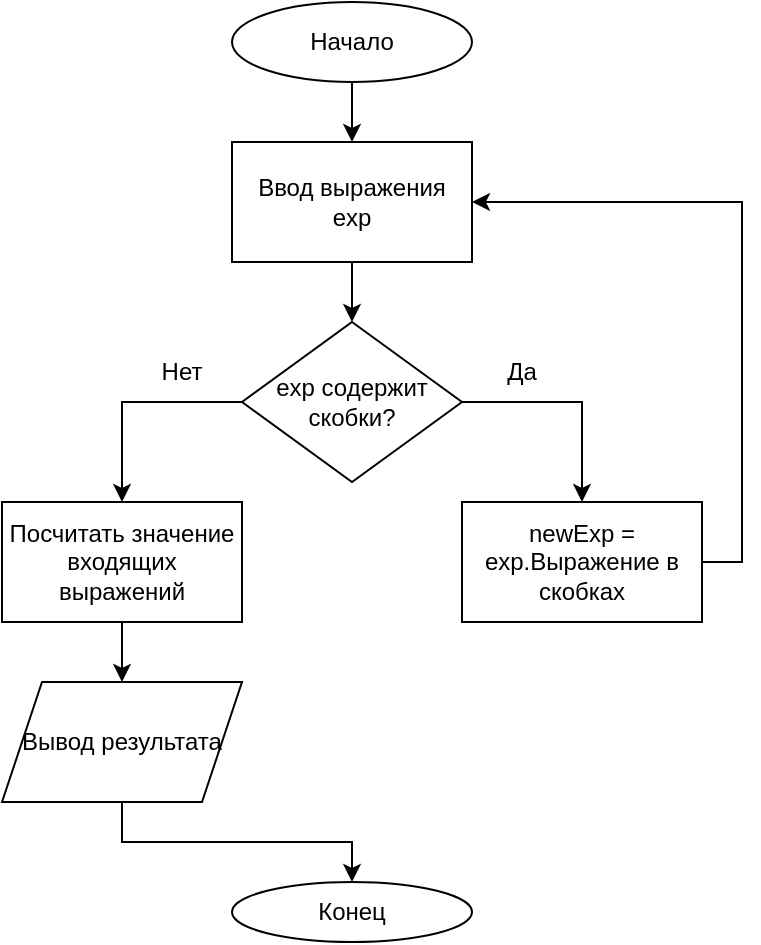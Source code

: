<mxfile version="21.1.2" type="github">
  <diagram name="Страница 1" id="e6zsdOsnhXegiTWdknKY">
    <mxGraphModel dx="1050" dy="549" grid="1" gridSize="10" guides="1" tooltips="1" connect="1" arrows="1" fold="1" page="1" pageScale="1" pageWidth="827" pageHeight="1169" math="0" shadow="0">
      <root>
        <mxCell id="0" />
        <mxCell id="1" parent="0" />
        <mxCell id="-NgcCCmMqqw3pilAwKS0-8" style="edgeStyle=orthogonalEdgeStyle;rounded=0;orthogonalLoop=1;jettySize=auto;html=1;exitX=0.5;exitY=1;exitDx=0;exitDy=0;entryX=0.5;entryY=0;entryDx=0;entryDy=0;" edge="1" parent="1" source="-NgcCCmMqqw3pilAwKS0-2" target="-NgcCCmMqqw3pilAwKS0-4">
          <mxGeometry relative="1" as="geometry" />
        </mxCell>
        <mxCell id="-NgcCCmMqqw3pilAwKS0-2" value="Начало" style="ellipse;whiteSpace=wrap;html=1;" vertex="1" parent="1">
          <mxGeometry x="300" y="40" width="120" height="40" as="geometry" />
        </mxCell>
        <mxCell id="-NgcCCmMqqw3pilAwKS0-6" style="edgeStyle=orthogonalEdgeStyle;rounded=0;orthogonalLoop=1;jettySize=auto;html=1;exitX=1;exitY=0.5;exitDx=0;exitDy=0;entryX=0.5;entryY=0;entryDx=0;entryDy=0;" edge="1" parent="1" source="-NgcCCmMqqw3pilAwKS0-3" target="-NgcCCmMqqw3pilAwKS0-5">
          <mxGeometry relative="1" as="geometry" />
        </mxCell>
        <mxCell id="-NgcCCmMqqw3pilAwKS0-12" style="edgeStyle=orthogonalEdgeStyle;rounded=0;orthogonalLoop=1;jettySize=auto;html=1;exitX=0;exitY=0.5;exitDx=0;exitDy=0;entryX=0.5;entryY=0;entryDx=0;entryDy=0;" edge="1" parent="1" source="-NgcCCmMqqw3pilAwKS0-3" target="-NgcCCmMqqw3pilAwKS0-11">
          <mxGeometry relative="1" as="geometry" />
        </mxCell>
        <mxCell id="-NgcCCmMqqw3pilAwKS0-3" value="exp содержит скобки?" style="rhombus;whiteSpace=wrap;html=1;" vertex="1" parent="1">
          <mxGeometry x="305" y="200" width="110" height="80" as="geometry" />
        </mxCell>
        <mxCell id="-NgcCCmMqqw3pilAwKS0-9" style="edgeStyle=orthogonalEdgeStyle;rounded=0;orthogonalLoop=1;jettySize=auto;html=1;exitX=0.5;exitY=1;exitDx=0;exitDy=0;entryX=0.5;entryY=0;entryDx=0;entryDy=0;" edge="1" parent="1" source="-NgcCCmMqqw3pilAwKS0-4" target="-NgcCCmMqqw3pilAwKS0-3">
          <mxGeometry relative="1" as="geometry" />
        </mxCell>
        <mxCell id="-NgcCCmMqqw3pilAwKS0-4" value="Ввод выражения &lt;br&gt;exp" style="rounded=0;whiteSpace=wrap;html=1;" vertex="1" parent="1">
          <mxGeometry x="300" y="110" width="120" height="60" as="geometry" />
        </mxCell>
        <mxCell id="-NgcCCmMqqw3pilAwKS0-7" style="edgeStyle=orthogonalEdgeStyle;rounded=0;orthogonalLoop=1;jettySize=auto;html=1;exitX=1;exitY=0.5;exitDx=0;exitDy=0;entryX=1;entryY=0.5;entryDx=0;entryDy=0;" edge="1" parent="1" source="-NgcCCmMqqw3pilAwKS0-5" target="-NgcCCmMqqw3pilAwKS0-4">
          <mxGeometry relative="1" as="geometry" />
        </mxCell>
        <mxCell id="-NgcCCmMqqw3pilAwKS0-5" value="newExp = exp.Выражение в скобках" style="rounded=0;whiteSpace=wrap;html=1;" vertex="1" parent="1">
          <mxGeometry x="415" y="290" width="120" height="60" as="geometry" />
        </mxCell>
        <mxCell id="-NgcCCmMqqw3pilAwKS0-10" value="Да" style="text;html=1;strokeColor=none;fillColor=none;align=center;verticalAlign=middle;whiteSpace=wrap;rounded=0;" vertex="1" parent="1">
          <mxGeometry x="415" y="210" width="60" height="30" as="geometry" />
        </mxCell>
        <mxCell id="-NgcCCmMqqw3pilAwKS0-16" style="edgeStyle=orthogonalEdgeStyle;rounded=0;orthogonalLoop=1;jettySize=auto;html=1;exitX=0.5;exitY=1;exitDx=0;exitDy=0;entryX=0.5;entryY=0;entryDx=0;entryDy=0;" edge="1" parent="1" source="-NgcCCmMqqw3pilAwKS0-11" target="-NgcCCmMqqw3pilAwKS0-15">
          <mxGeometry relative="1" as="geometry" />
        </mxCell>
        <mxCell id="-NgcCCmMqqw3pilAwKS0-11" value="Посчитать значение входящих выражений" style="rounded=0;whiteSpace=wrap;html=1;" vertex="1" parent="1">
          <mxGeometry x="185" y="290" width="120" height="60" as="geometry" />
        </mxCell>
        <mxCell id="-NgcCCmMqqw3pilAwKS0-13" value="Нет" style="text;html=1;strokeColor=none;fillColor=none;align=center;verticalAlign=middle;whiteSpace=wrap;rounded=0;" vertex="1" parent="1">
          <mxGeometry x="245" y="210" width="60" height="30" as="geometry" />
        </mxCell>
        <mxCell id="-NgcCCmMqqw3pilAwKS0-14" value="Конец" style="ellipse;whiteSpace=wrap;html=1;" vertex="1" parent="1">
          <mxGeometry x="300" y="480" width="120" height="30" as="geometry" />
        </mxCell>
        <mxCell id="-NgcCCmMqqw3pilAwKS0-17" style="edgeStyle=orthogonalEdgeStyle;rounded=0;orthogonalLoop=1;jettySize=auto;html=1;entryX=0.5;entryY=0;entryDx=0;entryDy=0;" edge="1" parent="1" source="-NgcCCmMqqw3pilAwKS0-15" target="-NgcCCmMqqw3pilAwKS0-14">
          <mxGeometry relative="1" as="geometry" />
        </mxCell>
        <mxCell id="-NgcCCmMqqw3pilAwKS0-15" value="Вывод результата" style="shape=parallelogram;perimeter=parallelogramPerimeter;whiteSpace=wrap;html=1;fixedSize=1;" vertex="1" parent="1">
          <mxGeometry x="185" y="380" width="120" height="60" as="geometry" />
        </mxCell>
      </root>
    </mxGraphModel>
  </diagram>
</mxfile>
